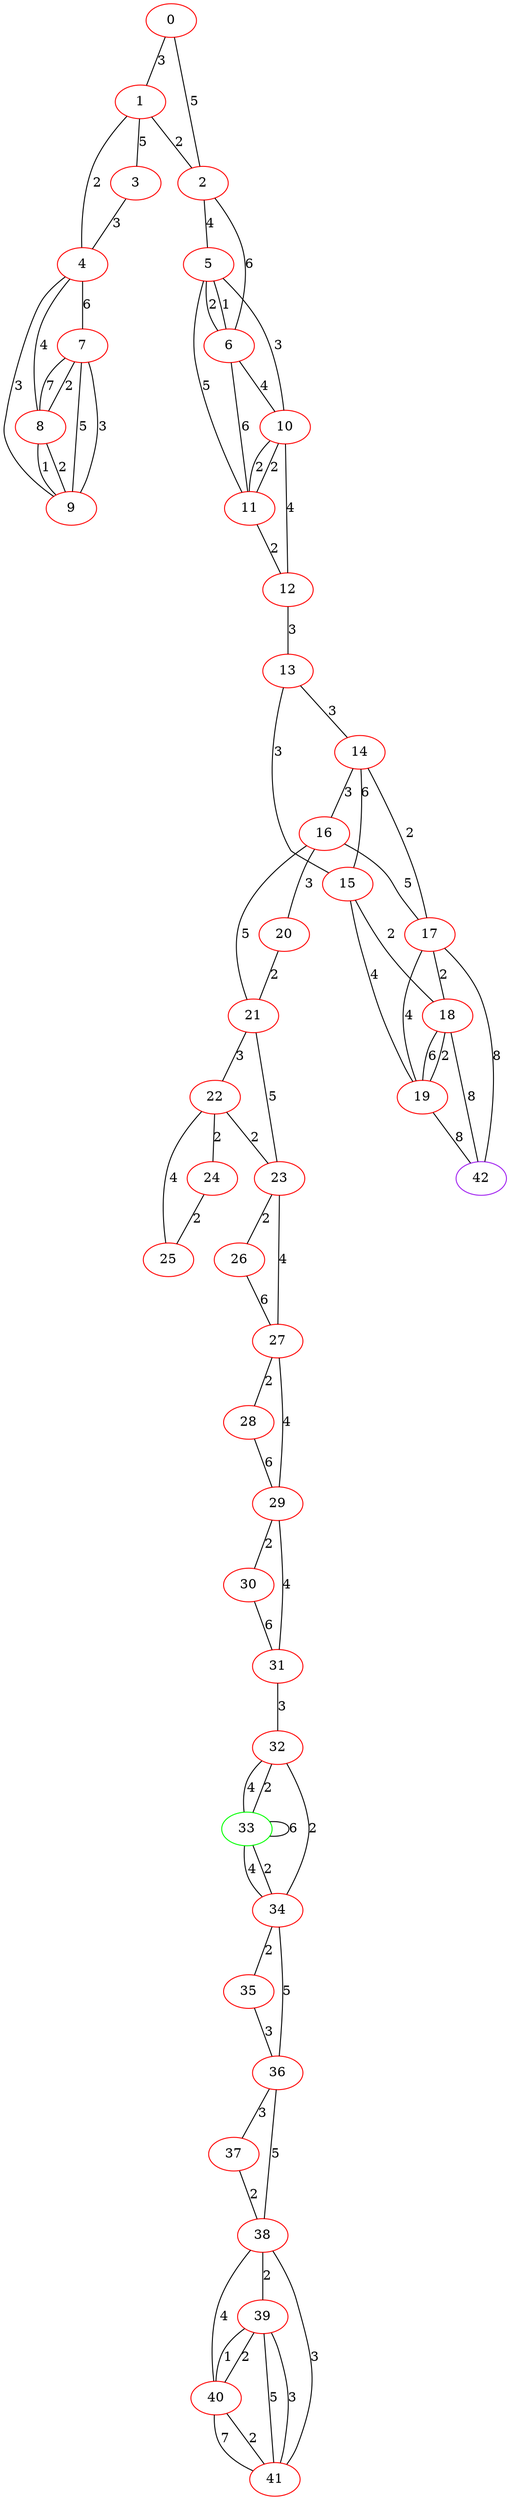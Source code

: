 graph "" {
0 [color=red, weight=1];
1 [color=red, weight=1];
2 [color=red, weight=1];
3 [color=red, weight=1];
4 [color=red, weight=1];
5 [color=red, weight=1];
6 [color=red, weight=1];
7 [color=red, weight=1];
8 [color=red, weight=1];
9 [color=red, weight=1];
10 [color=red, weight=1];
11 [color=red, weight=1];
12 [color=red, weight=1];
13 [color=red, weight=1];
14 [color=red, weight=1];
15 [color=red, weight=1];
16 [color=red, weight=1];
17 [color=red, weight=1];
18 [color=red, weight=1];
19 [color=red, weight=1];
20 [color=red, weight=1];
21 [color=red, weight=1];
22 [color=red, weight=1];
23 [color=red, weight=1];
24 [color=red, weight=1];
25 [color=red, weight=1];
26 [color=red, weight=1];
27 [color=red, weight=1];
28 [color=red, weight=1];
29 [color=red, weight=1];
30 [color=red, weight=1];
31 [color=red, weight=1];
32 [color=red, weight=1];
33 [color=green, weight=2];
34 [color=red, weight=1];
35 [color=red, weight=1];
36 [color=red, weight=1];
37 [color=red, weight=1];
38 [color=red, weight=1];
39 [color=red, weight=1];
40 [color=red, weight=1];
41 [color=red, weight=1];
42 [color=purple, weight=4];
0 -- 1  [key=0, label=3];
0 -- 2  [key=0, label=5];
1 -- 2  [key=0, label=2];
1 -- 3  [key=0, label=5];
1 -- 4  [key=0, label=2];
2 -- 5  [key=0, label=4];
2 -- 6  [key=0, label=6];
3 -- 4  [key=0, label=3];
4 -- 8  [key=0, label=4];
4 -- 9  [key=0, label=3];
4 -- 7  [key=0, label=6];
5 -- 10  [key=0, label=3];
5 -- 11  [key=0, label=5];
5 -- 6  [key=0, label=1];
5 -- 6  [key=1, label=2];
6 -- 10  [key=0, label=4];
6 -- 11  [key=0, label=6];
7 -- 8  [key=0, label=7];
7 -- 8  [key=1, label=2];
7 -- 9  [key=0, label=5];
7 -- 9  [key=1, label=3];
8 -- 9  [key=0, label=2];
8 -- 9  [key=1, label=1];
10 -- 11  [key=0, label=2];
10 -- 11  [key=1, label=2];
10 -- 12  [key=0, label=4];
11 -- 12  [key=0, label=2];
12 -- 13  [key=0, label=3];
13 -- 14  [key=0, label=3];
13 -- 15  [key=0, label=3];
14 -- 16  [key=0, label=3];
14 -- 17  [key=0, label=2];
14 -- 15  [key=0, label=6];
15 -- 18  [key=0, label=2];
15 -- 19  [key=0, label=4];
16 -- 17  [key=0, label=5];
16 -- 20  [key=0, label=3];
16 -- 21  [key=0, label=5];
17 -- 18  [key=0, label=2];
17 -- 19  [key=0, label=4];
17 -- 42  [key=0, label=8];
18 -- 42  [key=0, label=8];
18 -- 19  [key=0, label=6];
18 -- 19  [key=1, label=2];
19 -- 42  [key=0, label=8];
20 -- 21  [key=0, label=2];
21 -- 22  [key=0, label=3];
21 -- 23  [key=0, label=5];
22 -- 24  [key=0, label=2];
22 -- 25  [key=0, label=4];
22 -- 23  [key=0, label=2];
23 -- 26  [key=0, label=2];
23 -- 27  [key=0, label=4];
24 -- 25  [key=0, label=2];
26 -- 27  [key=0, label=6];
27 -- 28  [key=0, label=2];
27 -- 29  [key=0, label=4];
28 -- 29  [key=0, label=6];
29 -- 30  [key=0, label=2];
29 -- 31  [key=0, label=4];
30 -- 31  [key=0, label=6];
31 -- 32  [key=0, label=3];
32 -- 33  [key=0, label=2];
32 -- 33  [key=1, label=4];
32 -- 34  [key=0, label=2];
33 -- 33  [key=0, label=6];
33 -- 34  [key=0, label=4];
33 -- 34  [key=1, label=2];
34 -- 35  [key=0, label=2];
34 -- 36  [key=0, label=5];
35 -- 36  [key=0, label=3];
36 -- 37  [key=0, label=3];
36 -- 38  [key=0, label=5];
37 -- 38  [key=0, label=2];
38 -- 40  [key=0, label=4];
38 -- 41  [key=0, label=3];
38 -- 39  [key=0, label=2];
39 -- 40  [key=0, label=2];
39 -- 40  [key=1, label=1];
39 -- 41  [key=0, label=5];
39 -- 41  [key=1, label=3];
40 -- 41  [key=0, label=7];
40 -- 41  [key=1, label=2];
}
